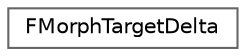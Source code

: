 digraph "Graphical Class Hierarchy"
{
 // INTERACTIVE_SVG=YES
 // LATEX_PDF_SIZE
  bgcolor="transparent";
  edge [fontname=Helvetica,fontsize=10,labelfontname=Helvetica,labelfontsize=10];
  node [fontname=Helvetica,fontsize=10,shape=box,height=0.2,width=0.4];
  rankdir="LR";
  Node0 [id="Node000000",label="FMorphTargetDelta",height=0.2,width=0.4,color="grey40", fillcolor="white", style="filled",URL="$dc/d0a/structFMorphTargetDelta.html",tooltip="Morph mesh vertex data used for rendering."];
}

